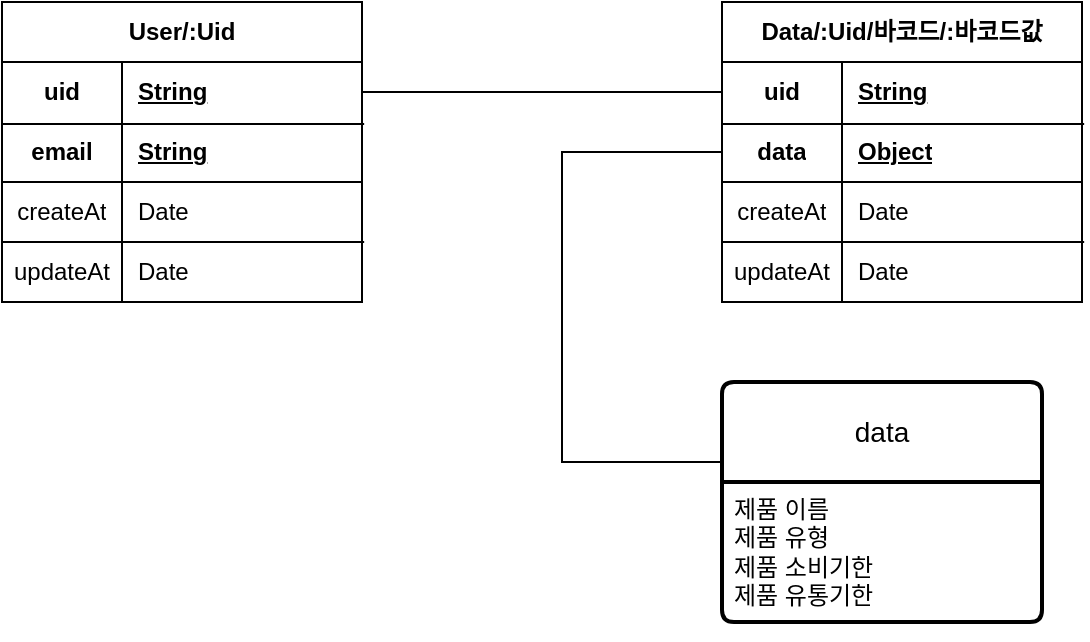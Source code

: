 <mxfile version="24.6.5" type="github">
  <diagram name="페이지-1" id="TTlNLRNe8yzCkHO6Mb9V">
    <mxGraphModel dx="1026" dy="563" grid="1" gridSize="10" guides="1" tooltips="1" connect="1" arrows="1" fold="1" page="1" pageScale="1" pageWidth="827" pageHeight="1169" math="0" shadow="0">
      <root>
        <mxCell id="0" />
        <mxCell id="1" parent="0" />
        <mxCell id="Keq2KAjRYlbkgtdeCOyj-1" value="User/:Uid" style="shape=table;startSize=30;container=1;collapsible=1;childLayout=tableLayout;fixedRows=1;rowLines=0;fontStyle=1;align=center;resizeLast=1;html=1;whiteSpace=wrap;" vertex="1" parent="1">
          <mxGeometry x="80" y="210" width="180" height="150" as="geometry" />
        </mxCell>
        <mxCell id="Keq2KAjRYlbkgtdeCOyj-2" value="" style="shape=tableRow;horizontal=0;startSize=0;swimlaneHead=0;swimlaneBody=0;fillColor=none;collapsible=0;dropTarget=0;points=[[0,0.5],[1,0.5]];portConstraint=eastwest;top=0;left=0;right=0;bottom=0;html=1;" vertex="1" parent="Keq2KAjRYlbkgtdeCOyj-1">
          <mxGeometry y="30" width="180" height="30" as="geometry" />
        </mxCell>
        <mxCell id="Keq2KAjRYlbkgtdeCOyj-3" value="uid" style="shape=partialRectangle;connectable=0;fillColor=none;top=0;left=0;bottom=0;right=0;fontStyle=1;overflow=hidden;html=1;whiteSpace=wrap;" vertex="1" parent="Keq2KAjRYlbkgtdeCOyj-2">
          <mxGeometry width="60" height="30" as="geometry">
            <mxRectangle width="60" height="30" as="alternateBounds" />
          </mxGeometry>
        </mxCell>
        <mxCell id="Keq2KAjRYlbkgtdeCOyj-4" value="String" style="shape=partialRectangle;connectable=0;fillColor=none;top=0;left=0;bottom=0;right=0;align=left;spacingLeft=6;fontStyle=5;overflow=hidden;html=1;whiteSpace=wrap;" vertex="1" parent="Keq2KAjRYlbkgtdeCOyj-2">
          <mxGeometry x="60" width="120" height="30" as="geometry">
            <mxRectangle width="120" height="30" as="alternateBounds" />
          </mxGeometry>
        </mxCell>
        <mxCell id="Keq2KAjRYlbkgtdeCOyj-5" value="" style="shape=tableRow;horizontal=0;startSize=0;swimlaneHead=0;swimlaneBody=0;fillColor=none;collapsible=0;dropTarget=0;points=[[0,0.5],[1,0.5]];portConstraint=eastwest;top=0;left=0;right=0;bottom=1;html=1;" vertex="1" parent="Keq2KAjRYlbkgtdeCOyj-1">
          <mxGeometry y="60" width="180" height="30" as="geometry" />
        </mxCell>
        <mxCell id="Keq2KAjRYlbkgtdeCOyj-6" value="email" style="shape=partialRectangle;connectable=0;fillColor=none;top=0;left=0;bottom=0;right=0;fontStyle=1;overflow=hidden;html=1;whiteSpace=wrap;" vertex="1" parent="Keq2KAjRYlbkgtdeCOyj-5">
          <mxGeometry width="60" height="30" as="geometry">
            <mxRectangle width="60" height="30" as="alternateBounds" />
          </mxGeometry>
        </mxCell>
        <mxCell id="Keq2KAjRYlbkgtdeCOyj-7" value="String" style="shape=partialRectangle;connectable=0;fillColor=none;top=0;left=0;bottom=0;right=0;align=left;spacingLeft=6;fontStyle=5;overflow=hidden;html=1;whiteSpace=wrap;" vertex="1" parent="Keq2KAjRYlbkgtdeCOyj-5">
          <mxGeometry x="60" width="120" height="30" as="geometry">
            <mxRectangle width="120" height="30" as="alternateBounds" />
          </mxGeometry>
        </mxCell>
        <mxCell id="Keq2KAjRYlbkgtdeCOyj-8" value="" style="shape=tableRow;horizontal=0;startSize=0;swimlaneHead=0;swimlaneBody=0;fillColor=none;collapsible=0;dropTarget=0;points=[[0,0.5],[1,0.5]];portConstraint=eastwest;top=0;left=0;right=0;bottom=0;html=1;" vertex="1" parent="Keq2KAjRYlbkgtdeCOyj-1">
          <mxGeometry y="90" width="180" height="30" as="geometry" />
        </mxCell>
        <mxCell id="Keq2KAjRYlbkgtdeCOyj-9" value="createAt" style="shape=partialRectangle;connectable=0;fillColor=none;top=0;left=0;bottom=0;right=0;editable=1;overflow=hidden;html=1;whiteSpace=wrap;" vertex="1" parent="Keq2KAjRYlbkgtdeCOyj-8">
          <mxGeometry width="60" height="30" as="geometry">
            <mxRectangle width="60" height="30" as="alternateBounds" />
          </mxGeometry>
        </mxCell>
        <mxCell id="Keq2KAjRYlbkgtdeCOyj-10" value="Date" style="shape=partialRectangle;connectable=0;fillColor=none;top=0;left=0;bottom=0;right=0;align=left;spacingLeft=6;overflow=hidden;html=1;whiteSpace=wrap;" vertex="1" parent="Keq2KAjRYlbkgtdeCOyj-8">
          <mxGeometry x="60" width="120" height="30" as="geometry">
            <mxRectangle width="120" height="30" as="alternateBounds" />
          </mxGeometry>
        </mxCell>
        <mxCell id="Keq2KAjRYlbkgtdeCOyj-11" value="" style="shape=tableRow;horizontal=0;startSize=0;swimlaneHead=0;swimlaneBody=0;fillColor=none;collapsible=0;dropTarget=0;points=[[0,0.5],[1,0.5]];portConstraint=eastwest;top=0;left=0;right=0;bottom=0;html=1;" vertex="1" parent="Keq2KAjRYlbkgtdeCOyj-1">
          <mxGeometry y="120" width="180" height="30" as="geometry" />
        </mxCell>
        <mxCell id="Keq2KAjRYlbkgtdeCOyj-12" value="updateAt" style="shape=partialRectangle;connectable=0;fillColor=none;top=0;left=0;bottom=0;right=0;editable=1;overflow=hidden;html=1;whiteSpace=wrap;" vertex="1" parent="Keq2KAjRYlbkgtdeCOyj-11">
          <mxGeometry width="60" height="30" as="geometry">
            <mxRectangle width="60" height="30" as="alternateBounds" />
          </mxGeometry>
        </mxCell>
        <mxCell id="Keq2KAjRYlbkgtdeCOyj-13" value="Date" style="shape=partialRectangle;connectable=0;fillColor=none;top=0;left=0;bottom=0;right=0;align=left;spacingLeft=6;overflow=hidden;html=1;whiteSpace=wrap;" vertex="1" parent="Keq2KAjRYlbkgtdeCOyj-11">
          <mxGeometry x="60" width="120" height="30" as="geometry">
            <mxRectangle width="120" height="30" as="alternateBounds" />
          </mxGeometry>
        </mxCell>
        <mxCell id="Keq2KAjRYlbkgtdeCOyj-14" value="" style="endArrow=none;html=1;rounded=0;entryX=1.006;entryY=0;entryDx=0;entryDy=0;entryPerimeter=0;" edge="1" parent="1">
          <mxGeometry relative="1" as="geometry">
            <mxPoint x="80" y="271" as="sourcePoint" />
            <mxPoint x="261.08" y="271" as="targetPoint" />
          </mxGeometry>
        </mxCell>
        <mxCell id="Keq2KAjRYlbkgtdeCOyj-15" value="" style="endArrow=none;html=1;rounded=0;entryX=1.006;entryY=0;entryDx=0;entryDy=0;entryPerimeter=0;" edge="1" parent="1">
          <mxGeometry relative="1" as="geometry">
            <mxPoint x="80" y="330" as="sourcePoint" />
            <mxPoint x="261.08" y="330" as="targetPoint" />
          </mxGeometry>
        </mxCell>
        <mxCell id="Keq2KAjRYlbkgtdeCOyj-16" value="Data/:Uid/바코드/:바코드값" style="shape=table;startSize=30;container=1;collapsible=1;childLayout=tableLayout;fixedRows=1;rowLines=0;fontStyle=1;align=center;resizeLast=1;html=1;whiteSpace=wrap;" vertex="1" parent="1">
          <mxGeometry x="440" y="210" width="180" height="150" as="geometry" />
        </mxCell>
        <mxCell id="Keq2KAjRYlbkgtdeCOyj-17" value="" style="shape=tableRow;horizontal=0;startSize=0;swimlaneHead=0;swimlaneBody=0;fillColor=none;collapsible=0;dropTarget=0;points=[[0,0.5],[1,0.5]];portConstraint=eastwest;top=0;left=0;right=0;bottom=0;html=1;" vertex="1" parent="Keq2KAjRYlbkgtdeCOyj-16">
          <mxGeometry y="30" width="180" height="30" as="geometry" />
        </mxCell>
        <mxCell id="Keq2KAjRYlbkgtdeCOyj-18" value="uid" style="shape=partialRectangle;connectable=0;fillColor=none;top=0;left=0;bottom=0;right=0;fontStyle=1;overflow=hidden;html=1;whiteSpace=wrap;" vertex="1" parent="Keq2KAjRYlbkgtdeCOyj-17">
          <mxGeometry width="60" height="30" as="geometry">
            <mxRectangle width="60" height="30" as="alternateBounds" />
          </mxGeometry>
        </mxCell>
        <mxCell id="Keq2KAjRYlbkgtdeCOyj-19" value="String" style="shape=partialRectangle;connectable=0;fillColor=none;top=0;left=0;bottom=0;right=0;align=left;spacingLeft=6;fontStyle=5;overflow=hidden;html=1;whiteSpace=wrap;" vertex="1" parent="Keq2KAjRYlbkgtdeCOyj-17">
          <mxGeometry x="60" width="120" height="30" as="geometry">
            <mxRectangle width="120" height="30" as="alternateBounds" />
          </mxGeometry>
        </mxCell>
        <mxCell id="Keq2KAjRYlbkgtdeCOyj-20" value="" style="shape=tableRow;horizontal=0;startSize=0;swimlaneHead=0;swimlaneBody=0;fillColor=none;collapsible=0;dropTarget=0;points=[[0,0.5],[1,0.5]];portConstraint=eastwest;top=0;left=0;right=0;bottom=1;html=1;" vertex="1" parent="Keq2KAjRYlbkgtdeCOyj-16">
          <mxGeometry y="60" width="180" height="30" as="geometry" />
        </mxCell>
        <mxCell id="Keq2KAjRYlbkgtdeCOyj-21" value="data" style="shape=partialRectangle;connectable=0;fillColor=none;top=0;left=0;bottom=0;right=0;fontStyle=1;overflow=hidden;html=1;whiteSpace=wrap;" vertex="1" parent="Keq2KAjRYlbkgtdeCOyj-20">
          <mxGeometry width="60" height="30" as="geometry">
            <mxRectangle width="60" height="30" as="alternateBounds" />
          </mxGeometry>
        </mxCell>
        <mxCell id="Keq2KAjRYlbkgtdeCOyj-22" value="Object" style="shape=partialRectangle;connectable=0;fillColor=none;top=0;left=0;bottom=0;right=0;align=left;spacingLeft=6;fontStyle=5;overflow=hidden;html=1;whiteSpace=wrap;" vertex="1" parent="Keq2KAjRYlbkgtdeCOyj-20">
          <mxGeometry x="60" width="120" height="30" as="geometry">
            <mxRectangle width="120" height="30" as="alternateBounds" />
          </mxGeometry>
        </mxCell>
        <mxCell id="Keq2KAjRYlbkgtdeCOyj-23" value="" style="shape=tableRow;horizontal=0;startSize=0;swimlaneHead=0;swimlaneBody=0;fillColor=none;collapsible=0;dropTarget=0;points=[[0,0.5],[1,0.5]];portConstraint=eastwest;top=0;left=0;right=0;bottom=0;html=1;" vertex="1" parent="Keq2KAjRYlbkgtdeCOyj-16">
          <mxGeometry y="90" width="180" height="30" as="geometry" />
        </mxCell>
        <mxCell id="Keq2KAjRYlbkgtdeCOyj-24" value="createAt" style="shape=partialRectangle;connectable=0;fillColor=none;top=0;left=0;bottom=0;right=0;editable=1;overflow=hidden;html=1;whiteSpace=wrap;" vertex="1" parent="Keq2KAjRYlbkgtdeCOyj-23">
          <mxGeometry width="60" height="30" as="geometry">
            <mxRectangle width="60" height="30" as="alternateBounds" />
          </mxGeometry>
        </mxCell>
        <mxCell id="Keq2KAjRYlbkgtdeCOyj-25" value="Date" style="shape=partialRectangle;connectable=0;fillColor=none;top=0;left=0;bottom=0;right=0;align=left;spacingLeft=6;overflow=hidden;html=1;whiteSpace=wrap;" vertex="1" parent="Keq2KAjRYlbkgtdeCOyj-23">
          <mxGeometry x="60" width="120" height="30" as="geometry">
            <mxRectangle width="120" height="30" as="alternateBounds" />
          </mxGeometry>
        </mxCell>
        <mxCell id="Keq2KAjRYlbkgtdeCOyj-26" value="" style="shape=tableRow;horizontal=0;startSize=0;swimlaneHead=0;swimlaneBody=0;fillColor=none;collapsible=0;dropTarget=0;points=[[0,0.5],[1,0.5]];portConstraint=eastwest;top=0;left=0;right=0;bottom=0;html=1;" vertex="1" parent="Keq2KAjRYlbkgtdeCOyj-16">
          <mxGeometry y="120" width="180" height="30" as="geometry" />
        </mxCell>
        <mxCell id="Keq2KAjRYlbkgtdeCOyj-27" value="updateAt" style="shape=partialRectangle;connectable=0;fillColor=none;top=0;left=0;bottom=0;right=0;editable=1;overflow=hidden;html=1;whiteSpace=wrap;" vertex="1" parent="Keq2KAjRYlbkgtdeCOyj-26">
          <mxGeometry width="60" height="30" as="geometry">
            <mxRectangle width="60" height="30" as="alternateBounds" />
          </mxGeometry>
        </mxCell>
        <mxCell id="Keq2KAjRYlbkgtdeCOyj-28" value="Date" style="shape=partialRectangle;connectable=0;fillColor=none;top=0;left=0;bottom=0;right=0;align=left;spacingLeft=6;overflow=hidden;html=1;whiteSpace=wrap;" vertex="1" parent="Keq2KAjRYlbkgtdeCOyj-26">
          <mxGeometry x="60" width="120" height="30" as="geometry">
            <mxRectangle width="120" height="30" as="alternateBounds" />
          </mxGeometry>
        </mxCell>
        <mxCell id="Keq2KAjRYlbkgtdeCOyj-29" value="" style="endArrow=none;html=1;rounded=0;entryX=1.006;entryY=0;entryDx=0;entryDy=0;entryPerimeter=0;" edge="1" parent="1">
          <mxGeometry relative="1" as="geometry">
            <mxPoint x="440" y="271" as="sourcePoint" />
            <mxPoint x="621.08" y="271" as="targetPoint" />
          </mxGeometry>
        </mxCell>
        <mxCell id="Keq2KAjRYlbkgtdeCOyj-30" value="" style="endArrow=none;html=1;rounded=0;entryX=1.006;entryY=0;entryDx=0;entryDy=0;entryPerimeter=0;" edge="1" parent="1">
          <mxGeometry relative="1" as="geometry">
            <mxPoint x="440" y="330" as="sourcePoint" />
            <mxPoint x="621.08" y="330" as="targetPoint" />
          </mxGeometry>
        </mxCell>
        <mxCell id="Keq2KAjRYlbkgtdeCOyj-32" value="" style="endArrow=none;html=1;rounded=0;exitX=1;exitY=0.5;exitDx=0;exitDy=0;entryX=0;entryY=0.5;entryDx=0;entryDy=0;" edge="1" parent="1" source="Keq2KAjRYlbkgtdeCOyj-2" target="Keq2KAjRYlbkgtdeCOyj-17">
          <mxGeometry relative="1" as="geometry">
            <mxPoint x="330" y="280" as="sourcePoint" />
            <mxPoint x="490" y="280" as="targetPoint" />
          </mxGeometry>
        </mxCell>
        <mxCell id="Keq2KAjRYlbkgtdeCOyj-33" value="" style="endArrow=none;html=1;rounded=0;entryX=0;entryY=0.5;entryDx=0;entryDy=0;" edge="1" parent="1" target="Keq2KAjRYlbkgtdeCOyj-20">
          <mxGeometry relative="1" as="geometry">
            <mxPoint x="440" y="440" as="sourcePoint" />
            <mxPoint x="450" y="265" as="targetPoint" />
            <Array as="points">
              <mxPoint x="360" y="440" />
              <mxPoint x="360" y="285" />
            </Array>
          </mxGeometry>
        </mxCell>
        <mxCell id="Keq2KAjRYlbkgtdeCOyj-34" value="data" style="swimlane;childLayout=stackLayout;horizontal=1;startSize=50;horizontalStack=0;rounded=1;fontSize=14;fontStyle=0;strokeWidth=2;resizeParent=0;resizeLast=1;shadow=0;dashed=0;align=center;arcSize=4;whiteSpace=wrap;html=1;" vertex="1" parent="1">
          <mxGeometry x="440" y="400" width="160" height="120" as="geometry" />
        </mxCell>
        <mxCell id="Keq2KAjRYlbkgtdeCOyj-35" value="제품 이름&lt;div&gt;제품 유형&lt;/div&gt;&lt;div&gt;제품 소비기한&lt;/div&gt;&lt;div&gt;제품 유통기한&lt;/div&gt;&lt;div&gt;&lt;br&gt;&lt;/div&gt;" style="align=left;strokeColor=none;fillColor=none;spacingLeft=4;fontSize=12;verticalAlign=top;resizable=0;rotatable=0;part=1;html=1;" vertex="1" parent="Keq2KAjRYlbkgtdeCOyj-34">
          <mxGeometry y="50" width="160" height="70" as="geometry" />
        </mxCell>
      </root>
    </mxGraphModel>
  </diagram>
</mxfile>
